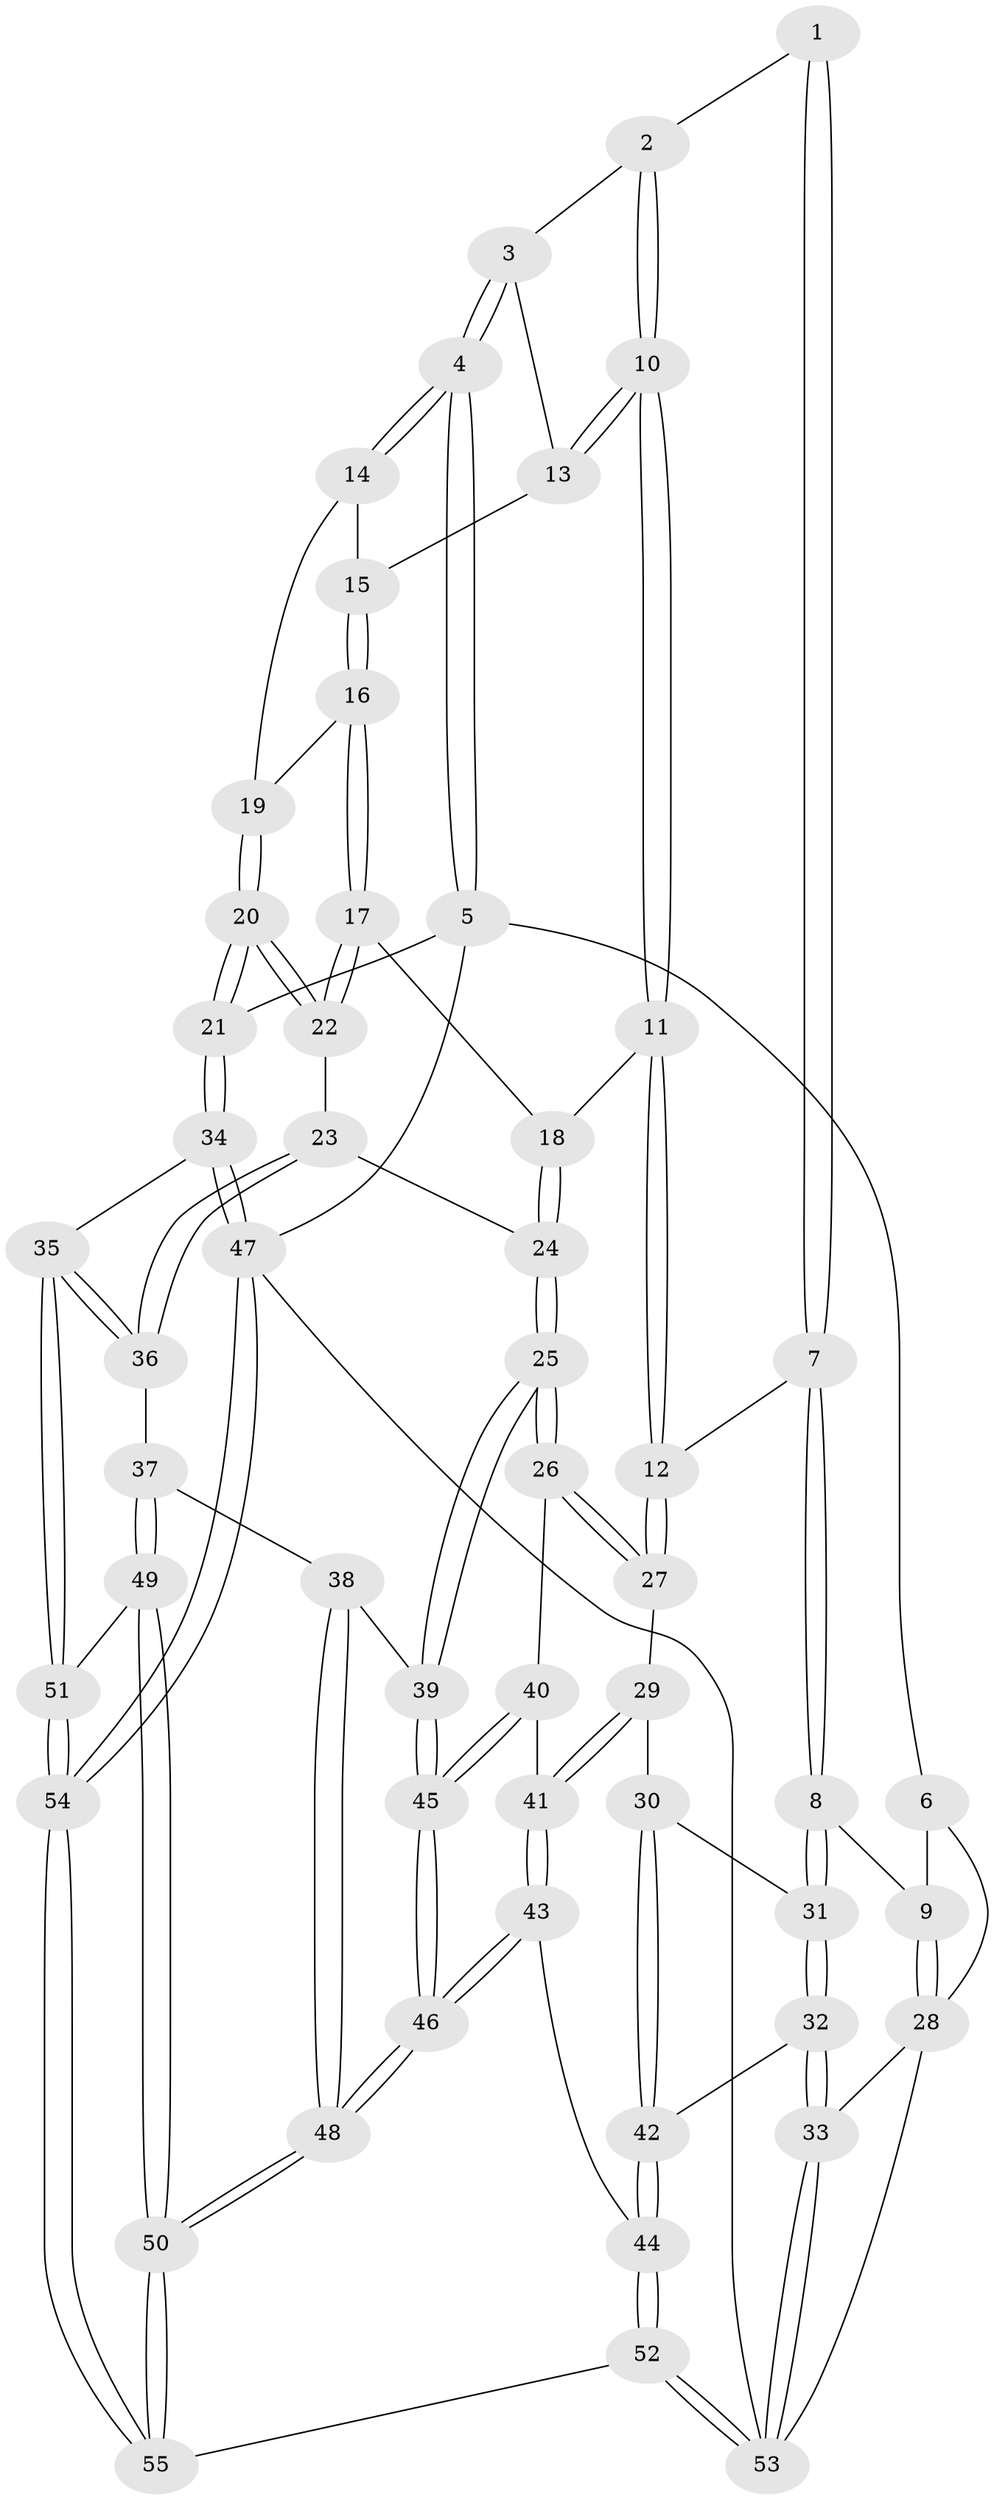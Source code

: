// coarse degree distribution, {2: 0.11764705882352941, 5: 0.14705882352941177, 3: 0.6764705882352942, 4: 0.029411764705882353, 6: 0.029411764705882353}
// Generated by graph-tools (version 1.1) at 2025/54/03/04/25 22:54:44]
// undirected, 55 vertices, 134 edges
graph export_dot {
  node [color=gray90,style=filled];
  1 [pos="+0.28806832101463686+0"];
  2 [pos="+0.33886292841073+0"];
  3 [pos="+0.8920912268085864+0"];
  4 [pos="+1+0"];
  5 [pos="+1+0"];
  6 [pos="+0.07612855242313192+0"];
  7 [pos="+0.1996271447263757+0.33879748523896147"];
  8 [pos="+0.1952015427357773+0.3405553281796234"];
  9 [pos="+0.06405729223546348+0.3126607744510082"];
  10 [pos="+0.516088075262398+0.2431133952496851"];
  11 [pos="+0.4930659340956815+0.30475364313469955"];
  12 [pos="+0.41572323673718714+0.342068325121007"];
  13 [pos="+0.6762399596163247+0.08520116998368134"];
  14 [pos="+0.8841283993085473+0.19903689803979774"];
  15 [pos="+0.7963897635492586+0.27812663157261114"];
  16 [pos="+0.7548165974777714+0.3498817370573839"];
  17 [pos="+0.7171891993810496+0.3834975529491946"];
  18 [pos="+0.5839886255690921+0.35191199754689484"];
  19 [pos="+0.8889473954567269+0.33741016961475156"];
  20 [pos="+1+0.4455663521199849"];
  21 [pos="+1+0.4406989983177764"];
  22 [pos="+0.8137585085176352+0.5089472638883692"];
  23 [pos="+0.8124345616536099+0.5135100353360157"];
  24 [pos="+0.637485171387386+0.6047365702015983"];
  25 [pos="+0.6179479260547569+0.6440690916883682"];
  26 [pos="+0.471863577906331+0.5978466381936823"];
  27 [pos="+0.46076677117882237+0.5712040711595083"];
  28 [pos="+0+0.3179428370179288"];
  29 [pos="+0.3167957149665384+0.6333006068458513"];
  30 [pos="+0.26737173383796314+0.6259464056801575"];
  31 [pos="+0.1897437193913847+0.43994957646795385"];
  32 [pos="+0.04648783250183814+0.7396956009682122"];
  33 [pos="+0+0.8404591396107393"];
  34 [pos="+1+0.6630624746127868"];
  35 [pos="+0.9183261764764098+0.7512583269124709"];
  36 [pos="+0.82456439856196+0.6604449647146913"];
  37 [pos="+0.7081823307351898+0.7039113463279815"];
  38 [pos="+0.7080817579438293+0.7038936774772654"];
  39 [pos="+0.6198482335288714+0.6486950614569312"];
  40 [pos="+0.4605676115972589+0.6297083194367603"];
  41 [pos="+0.3952679681626242+0.6946993235228625"];
  42 [pos="+0.24579249368143985+0.797078445468713"];
  43 [pos="+0.33544358615423076+0.8412187368990927"];
  44 [pos="+0.2988413989094007+0.8503767392670357"];
  45 [pos="+0.5330259157144202+0.827133790767368"];
  46 [pos="+0.5274822170633517+0.8714817920958794"];
  47 [pos="+1+1"];
  48 [pos="+0.5644183510279123+0.9068208905256852"];
  49 [pos="+0.7582455773716492+0.866204960949712"];
  50 [pos="+0.5777168989196989+0.9253046874972924"];
  51 [pos="+0.855311770705694+0.8757763732768282"];
  52 [pos="+0.12331528924038127+1"];
  53 [pos="+0+1"];
  54 [pos="+1+1"];
  55 [pos="+0.5900852535627502+1"];
  1 -- 2;
  1 -- 7;
  1 -- 7;
  2 -- 3;
  2 -- 10;
  2 -- 10;
  3 -- 4;
  3 -- 4;
  3 -- 13;
  4 -- 5;
  4 -- 5;
  4 -- 14;
  4 -- 14;
  5 -- 6;
  5 -- 21;
  5 -- 47;
  6 -- 9;
  6 -- 28;
  7 -- 8;
  7 -- 8;
  7 -- 12;
  8 -- 9;
  8 -- 31;
  8 -- 31;
  9 -- 28;
  9 -- 28;
  10 -- 11;
  10 -- 11;
  10 -- 13;
  10 -- 13;
  11 -- 12;
  11 -- 12;
  11 -- 18;
  12 -- 27;
  12 -- 27;
  13 -- 15;
  14 -- 15;
  14 -- 19;
  15 -- 16;
  15 -- 16;
  16 -- 17;
  16 -- 17;
  16 -- 19;
  17 -- 18;
  17 -- 22;
  17 -- 22;
  18 -- 24;
  18 -- 24;
  19 -- 20;
  19 -- 20;
  20 -- 21;
  20 -- 21;
  20 -- 22;
  20 -- 22;
  21 -- 34;
  21 -- 34;
  22 -- 23;
  23 -- 24;
  23 -- 36;
  23 -- 36;
  24 -- 25;
  24 -- 25;
  25 -- 26;
  25 -- 26;
  25 -- 39;
  25 -- 39;
  26 -- 27;
  26 -- 27;
  26 -- 40;
  27 -- 29;
  28 -- 33;
  28 -- 53;
  29 -- 30;
  29 -- 41;
  29 -- 41;
  30 -- 31;
  30 -- 42;
  30 -- 42;
  31 -- 32;
  31 -- 32;
  32 -- 33;
  32 -- 33;
  32 -- 42;
  33 -- 53;
  33 -- 53;
  34 -- 35;
  34 -- 47;
  34 -- 47;
  35 -- 36;
  35 -- 36;
  35 -- 51;
  35 -- 51;
  36 -- 37;
  37 -- 38;
  37 -- 49;
  37 -- 49;
  38 -- 39;
  38 -- 48;
  38 -- 48;
  39 -- 45;
  39 -- 45;
  40 -- 41;
  40 -- 45;
  40 -- 45;
  41 -- 43;
  41 -- 43;
  42 -- 44;
  42 -- 44;
  43 -- 44;
  43 -- 46;
  43 -- 46;
  44 -- 52;
  44 -- 52;
  45 -- 46;
  45 -- 46;
  46 -- 48;
  46 -- 48;
  47 -- 54;
  47 -- 54;
  47 -- 53;
  48 -- 50;
  48 -- 50;
  49 -- 50;
  49 -- 50;
  49 -- 51;
  50 -- 55;
  50 -- 55;
  51 -- 54;
  51 -- 54;
  52 -- 53;
  52 -- 53;
  52 -- 55;
  54 -- 55;
  54 -- 55;
}
